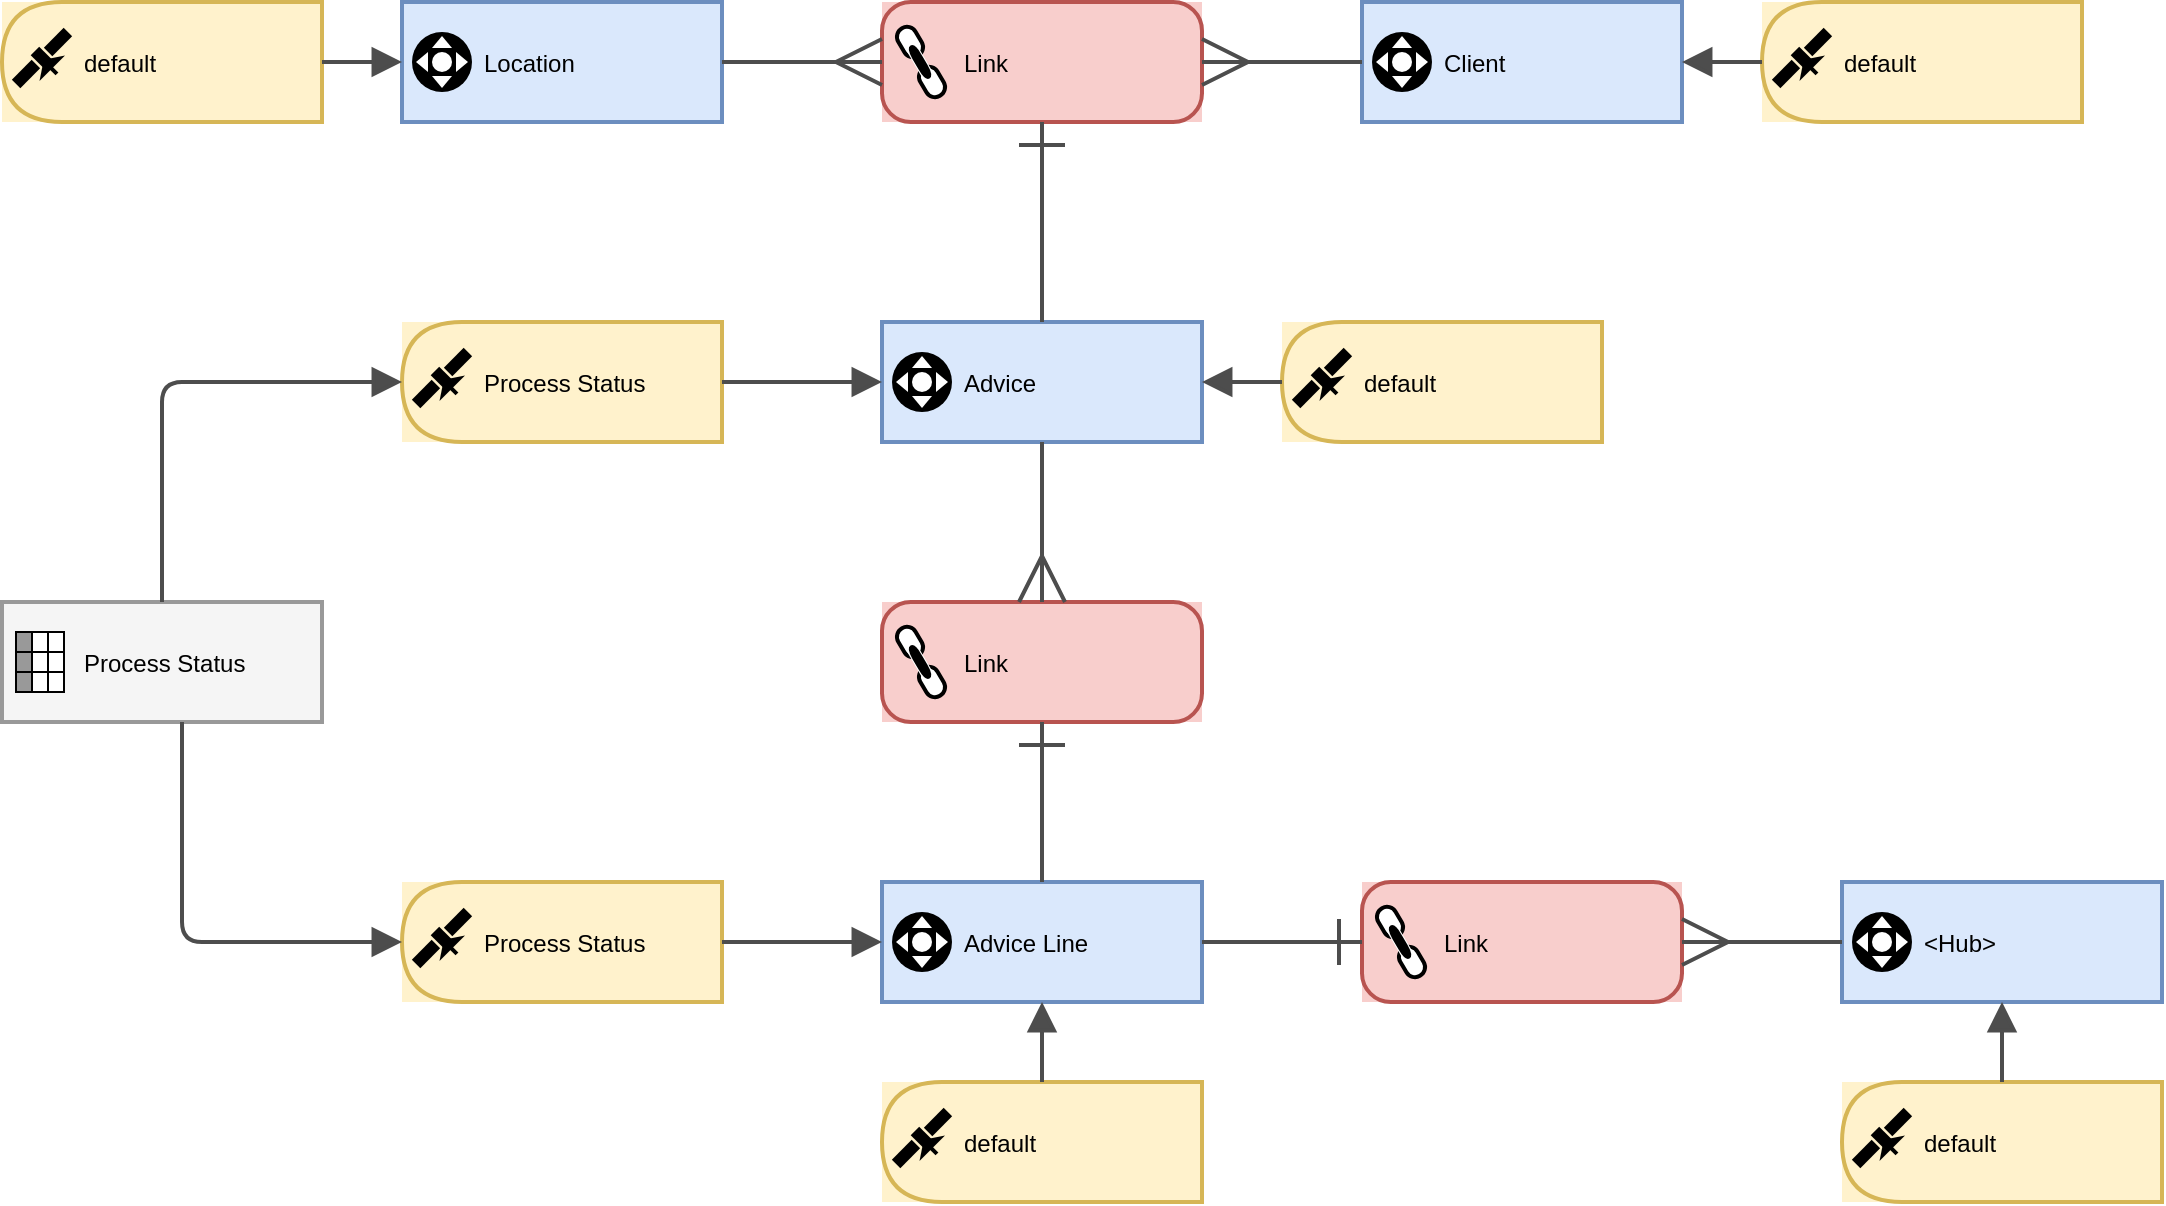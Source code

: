 <mxfile version="25.0.3">
  <diagram name="Seite-1" id="GdJKFYjglcCsdlnulnRX">
    <mxGraphModel dx="1728" dy="929" grid="1" gridSize="10" guides="1" tooltips="1" connect="1" arrows="1" fold="1" page="1" pageScale="1" pageWidth="827" pageHeight="1169" math="0" shadow="0">
      <root>
        <mxCell id="0" />
        <mxCell id="1" parent="0" />
        <object label="default" btelligentShapeType="Satellite" btelligentLibrary="ELM" id="yP72qEaSYgZoqVM0F208-1">
          <mxCell style="group;verticalAlign=middle;align=left;spacingLeft=39;fillColor=#fff2cc;strokeColor=none;connectable=1;" vertex="1" connectable="0" parent="1">
            <mxGeometry x="80" y="720" width="160" height="60" as="geometry" />
          </mxCell>
        </object>
        <object label="" ELM="Satellite" id="yP72qEaSYgZoqVM0F208-2">
          <mxCell style="shape=delay;whiteSpace=wrap;html=1;rotation=-180;fillColor=none;strokeColor=#d6b656;backgroundOutline=0;connectable=0;noLabel=1;fillOpacity=100;strokeWidth=2;editable=0;" vertex="1" parent="yP72qEaSYgZoqVM0F208-1">
            <mxGeometry width="160" height="60" as="geometry" />
          </mxCell>
        </object>
        <mxCell id="yP72qEaSYgZoqVM0F208-3" value="" style="group;rotation=-45;movable=0;resizable=0;rotatable=0;deletable=0;editable=0;locked=1;connectable=0;" vertex="1" connectable="0" parent="yP72qEaSYgZoqVM0F208-1">
          <mxGeometry x="4" y="22" width="36" height="16" as="geometry" />
        </mxCell>
        <mxCell id="yP72qEaSYgZoqVM0F208-4" value="" style="rounded=0;whiteSpace=wrap;html=1;strokeColor=none;fillColor=#000000;rotation=-45;movable=0;resizable=0;rotatable=0;deletable=0;editable=0;locked=1;connectable=0;" vertex="1" parent="yP72qEaSYgZoqVM0F208-3">
          <mxGeometry x="13" y="1" width="6" height="10" as="geometry" />
        </mxCell>
        <mxCell id="yP72qEaSYgZoqVM0F208-5" value="" style="rounded=0;whiteSpace=wrap;html=1;strokeColor=none;fillColor=#000000;rotation=-45;movable=0;resizable=0;rotatable=0;deletable=0;editable=0;locked=1;connectable=0;" vertex="1" parent="yP72qEaSYgZoqVM0F208-3">
          <mxGeometry x="17" y="-5" width="14" height="6" as="geometry" />
        </mxCell>
        <mxCell id="yP72qEaSYgZoqVM0F208-6" value="" style="rounded=0;whiteSpace=wrap;html=1;strokeColor=none;fillColor=#000000;rotation=-45;movable=0;resizable=0;rotatable=0;deletable=0;editable=0;locked=1;connectable=0;" vertex="1" parent="yP72qEaSYgZoqVM0F208-3">
          <mxGeometry x="1" y="11" width="14" height="6" as="geometry" />
        </mxCell>
        <mxCell id="yP72qEaSYgZoqVM0F208-7" value="" style="triangle;whiteSpace=wrap;html=1;strokeColor=none;fillColor=#000000;rotation=-135;movable=0;resizable=0;rotatable=0;deletable=0;editable=0;locked=1;connectable=0;" vertex="1" parent="yP72qEaSYgZoqVM0F208-3">
          <mxGeometry x="16" width="6" height="18" as="geometry" />
        </mxCell>
        <mxCell id="yP72qEaSYgZoqVM0F208-8" value="" style="rounded=0;whiteSpace=wrap;html=1;strokeColor=none;fillColor=#000000;rotation=-45;movable=0;resizable=0;rotatable=0;deletable=0;editable=0;locked=1;connectable=0;" vertex="1" parent="yP72qEaSYgZoqVM0F208-3">
          <mxGeometry x="20" y="8" width="2" height="7" as="geometry" />
        </mxCell>
        <object label="Location" btelligentShapeType="Hub" btelligentLibrary="ELM" id="yP72qEaSYgZoqVM0F208-9">
          <mxCell style="group;verticalAlign=middle;align=left;spacingLeft=39;fillColor=#dae8fc;strokeColor=#6c8ebf;connectable=1;" vertex="1" connectable="0" parent="1">
            <mxGeometry x="280" y="720" width="160" height="60" as="geometry" />
          </mxCell>
        </object>
        <object label="" ELM="Hub" id="yP72qEaSYgZoqVM0F208-10">
          <mxCell style="rounded=0;whiteSpace=wrap;html=1;fillColor=none;strokeColor=#6c8ebf;strokeWidth=2;connectable=0;noLabel=1;editable=0;" vertex="1" parent="yP72qEaSYgZoqVM0F208-9">
            <mxGeometry width="160" height="60" as="geometry" />
          </mxCell>
        </object>
        <mxCell id="yP72qEaSYgZoqVM0F208-11" value="" style="group;movable=0;resizable=0;rotatable=0;deletable=0;editable=0;locked=1;connectable=0;" vertex="1" connectable="0" parent="yP72qEaSYgZoqVM0F208-9">
          <mxGeometry x="5" y="15" width="30" height="30" as="geometry" />
        </mxCell>
        <mxCell id="yP72qEaSYgZoqVM0F208-12" value="" style="verticalLabelPosition=bottom;verticalAlign=top;html=1;shape=mxgraph.flowchart.on-page_reference;strokeColor=none;fillColor=#000000;movable=0;resizable=0;rotatable=0;deletable=0;editable=0;locked=1;connectable=0;" vertex="1" parent="yP72qEaSYgZoqVM0F208-11">
          <mxGeometry width="30" height="30" as="geometry" />
        </mxCell>
        <mxCell id="yP72qEaSYgZoqVM0F208-13" value="" style="verticalLabelPosition=bottom;verticalAlign=top;html=1;shape=mxgraph.flowchart.on-page_reference;strokeColor=none;fillColor=#FFFFFF;movable=0;resizable=0;rotatable=0;deletable=0;editable=0;locked=1;connectable=0;" vertex="1" parent="yP72qEaSYgZoqVM0F208-11">
          <mxGeometry x="10" y="10" width="10" height="10" as="geometry" />
        </mxCell>
        <mxCell id="yP72qEaSYgZoqVM0F208-14" value="" style="triangle;whiteSpace=wrap;html=1;strokeColor=none;rounded=0;movable=0;resizable=0;rotatable=0;deletable=0;editable=0;locked=1;connectable=0;" vertex="1" parent="yP72qEaSYgZoqVM0F208-11">
          <mxGeometry x="22" y="10" width="6" height="10" as="geometry" />
        </mxCell>
        <mxCell id="yP72qEaSYgZoqVM0F208-15" value="" style="triangle;whiteSpace=wrap;html=1;rounded=0;rotation=-180;strokeColor=none;movable=0;resizable=0;rotatable=0;deletable=0;editable=0;locked=1;connectable=0;" vertex="1" parent="yP72qEaSYgZoqVM0F208-11">
          <mxGeometry x="2" y="10" width="6" height="10" as="geometry" />
        </mxCell>
        <mxCell id="yP72qEaSYgZoqVM0F208-16" value="" style="triangle;whiteSpace=wrap;html=1;rounded=0;rotation=90;strokeColor=none;movable=0;resizable=0;rotatable=0;deletable=0;editable=0;locked=1;connectable=0;" vertex="1" parent="yP72qEaSYgZoqVM0F208-11">
          <mxGeometry x="12" y="20" width="6" height="10" as="geometry" />
        </mxCell>
        <mxCell id="yP72qEaSYgZoqVM0F208-17" value="" style="triangle;whiteSpace=wrap;html=1;rounded=0;rotation=-90;strokeColor=none;movable=0;resizable=0;rotatable=0;deletable=0;editable=0;locked=1;connectable=0;" vertex="1" parent="yP72qEaSYgZoqVM0F208-11">
          <mxGeometry x="12" width="6" height="10" as="geometry" />
        </mxCell>
        <UserObject label="" btelligentShapeType="Sat-to-Hub" btelligentLibrary="ELM" id="yP72qEaSYgZoqVM0F208-18">
          <mxCell style="vsdxID=5;startArrow=none;endArrow=block;startSize=10;endSize=10;strokeColor=#4D4D4D;spacingTop=2;spacingBottom=2;spacingLeft=2;spacingRight=2;verticalAlign=middle;html=1;labelBackgroundColor=#FFFFFF;rounded=1;jumpStyle=arc;startFill=0;endFill=1;fontStyle=2;labelBorderColor=none;edgeStyle=orthogonalEdgeStyle;strokeWidth=2;" edge="1" source="yP72qEaSYgZoqVM0F208-1" target="yP72qEaSYgZoqVM0F208-9" parent="1">
            <mxGeometry relative="1" as="geometry">
              <mxPoint x="490" y="680" as="sourcePoint" />
              <mxPoint x="530" y="680" as="targetPoint" />
              <mxPoint as="offset" />
            </mxGeometry>
          </mxCell>
        </UserObject>
        <object label="default" btelligentShapeType="Satellite" btelligentLibrary="ELM" id="yP72qEaSYgZoqVM0F208-19">
          <mxCell style="group;verticalAlign=middle;align=left;spacingLeft=39;fillColor=#fff2cc;strokeColor=none;connectable=1;" vertex="1" connectable="0" parent="1">
            <mxGeometry x="960" y="720" width="160" height="60" as="geometry" />
          </mxCell>
        </object>
        <object label="" ELM="Satellite" id="yP72qEaSYgZoqVM0F208-20">
          <mxCell style="shape=delay;whiteSpace=wrap;html=1;rotation=-180;fillColor=none;strokeColor=#d6b656;backgroundOutline=0;connectable=0;noLabel=1;fillOpacity=100;strokeWidth=2;editable=0;" vertex="1" parent="yP72qEaSYgZoqVM0F208-19">
            <mxGeometry width="160" height="60" as="geometry" />
          </mxCell>
        </object>
        <mxCell id="yP72qEaSYgZoqVM0F208-21" value="" style="group;rotation=-45;movable=0;resizable=0;rotatable=0;deletable=0;editable=0;locked=1;connectable=0;" vertex="1" connectable="0" parent="yP72qEaSYgZoqVM0F208-19">
          <mxGeometry x="4" y="22" width="36" height="16" as="geometry" />
        </mxCell>
        <mxCell id="yP72qEaSYgZoqVM0F208-22" value="" style="rounded=0;whiteSpace=wrap;html=1;strokeColor=none;fillColor=#000000;rotation=-45;movable=0;resizable=0;rotatable=0;deletable=0;editable=0;locked=1;connectable=0;" vertex="1" parent="yP72qEaSYgZoqVM0F208-21">
          <mxGeometry x="13" y="1" width="6" height="10" as="geometry" />
        </mxCell>
        <mxCell id="yP72qEaSYgZoqVM0F208-23" value="" style="rounded=0;whiteSpace=wrap;html=1;strokeColor=none;fillColor=#000000;rotation=-45;movable=0;resizable=0;rotatable=0;deletable=0;editable=0;locked=1;connectable=0;" vertex="1" parent="yP72qEaSYgZoqVM0F208-21">
          <mxGeometry x="17" y="-5" width="14" height="6" as="geometry" />
        </mxCell>
        <mxCell id="yP72qEaSYgZoqVM0F208-24" value="" style="rounded=0;whiteSpace=wrap;html=1;strokeColor=none;fillColor=#000000;rotation=-45;movable=0;resizable=0;rotatable=0;deletable=0;editable=0;locked=1;connectable=0;" vertex="1" parent="yP72qEaSYgZoqVM0F208-21">
          <mxGeometry x="1" y="11" width="14" height="6" as="geometry" />
        </mxCell>
        <mxCell id="yP72qEaSYgZoqVM0F208-25" value="" style="triangle;whiteSpace=wrap;html=1;strokeColor=none;fillColor=#000000;rotation=-135;movable=0;resizable=0;rotatable=0;deletable=0;editable=0;locked=1;connectable=0;" vertex="1" parent="yP72qEaSYgZoqVM0F208-21">
          <mxGeometry x="16" width="6" height="18" as="geometry" />
        </mxCell>
        <mxCell id="yP72qEaSYgZoqVM0F208-26" value="" style="rounded=0;whiteSpace=wrap;html=1;strokeColor=none;fillColor=#000000;rotation=-45;movable=0;resizable=0;rotatable=0;deletable=0;editable=0;locked=1;connectable=0;" vertex="1" parent="yP72qEaSYgZoqVM0F208-21">
          <mxGeometry x="20" y="8" width="2" height="7" as="geometry" />
        </mxCell>
        <object label="Client" btelligentShapeType="Hub" btelligentLibrary="ELM" id="yP72qEaSYgZoqVM0F208-27">
          <mxCell style="group;verticalAlign=middle;align=left;spacingLeft=39;fillColor=#dae8fc;strokeColor=#6c8ebf;connectable=1;" vertex="1" connectable="0" parent="1">
            <mxGeometry x="760" y="720" width="160" height="60" as="geometry" />
          </mxCell>
        </object>
        <object label="" ELM="Hub" id="yP72qEaSYgZoqVM0F208-28">
          <mxCell style="rounded=0;whiteSpace=wrap;html=1;fillColor=none;strokeColor=#6c8ebf;strokeWidth=2;connectable=0;noLabel=1;editable=0;" vertex="1" parent="yP72qEaSYgZoqVM0F208-27">
            <mxGeometry width="160" height="60" as="geometry" />
          </mxCell>
        </object>
        <mxCell id="yP72qEaSYgZoqVM0F208-29" value="" style="group;movable=0;resizable=0;rotatable=0;deletable=0;editable=0;locked=1;connectable=0;" vertex="1" connectable="0" parent="yP72qEaSYgZoqVM0F208-27">
          <mxGeometry x="5" y="15" width="30" height="30" as="geometry" />
        </mxCell>
        <mxCell id="yP72qEaSYgZoqVM0F208-30" value="" style="verticalLabelPosition=bottom;verticalAlign=top;html=1;shape=mxgraph.flowchart.on-page_reference;strokeColor=none;fillColor=#000000;movable=0;resizable=0;rotatable=0;deletable=0;editable=0;locked=1;connectable=0;" vertex="1" parent="yP72qEaSYgZoqVM0F208-29">
          <mxGeometry width="30" height="30" as="geometry" />
        </mxCell>
        <mxCell id="yP72qEaSYgZoqVM0F208-31" value="" style="verticalLabelPosition=bottom;verticalAlign=top;html=1;shape=mxgraph.flowchart.on-page_reference;strokeColor=none;fillColor=#FFFFFF;movable=0;resizable=0;rotatable=0;deletable=0;editable=0;locked=1;connectable=0;" vertex="1" parent="yP72qEaSYgZoqVM0F208-29">
          <mxGeometry x="10" y="10" width="10" height="10" as="geometry" />
        </mxCell>
        <mxCell id="yP72qEaSYgZoqVM0F208-32" value="" style="triangle;whiteSpace=wrap;html=1;strokeColor=none;rounded=0;movable=0;resizable=0;rotatable=0;deletable=0;editable=0;locked=1;connectable=0;" vertex="1" parent="yP72qEaSYgZoqVM0F208-29">
          <mxGeometry x="22" y="10" width="6" height="10" as="geometry" />
        </mxCell>
        <mxCell id="yP72qEaSYgZoqVM0F208-33" value="" style="triangle;whiteSpace=wrap;html=1;rounded=0;rotation=-180;strokeColor=none;movable=0;resizable=0;rotatable=0;deletable=0;editable=0;locked=1;connectable=0;" vertex="1" parent="yP72qEaSYgZoqVM0F208-29">
          <mxGeometry x="2" y="10" width="6" height="10" as="geometry" />
        </mxCell>
        <mxCell id="yP72qEaSYgZoqVM0F208-34" value="" style="triangle;whiteSpace=wrap;html=1;rounded=0;rotation=90;strokeColor=none;movable=0;resizable=0;rotatable=0;deletable=0;editable=0;locked=1;connectable=0;" vertex="1" parent="yP72qEaSYgZoqVM0F208-29">
          <mxGeometry x="12" y="20" width="6" height="10" as="geometry" />
        </mxCell>
        <mxCell id="yP72qEaSYgZoqVM0F208-35" value="" style="triangle;whiteSpace=wrap;html=1;rounded=0;rotation=-90;strokeColor=none;movable=0;resizable=0;rotatable=0;deletable=0;editable=0;locked=1;connectable=0;" vertex="1" parent="yP72qEaSYgZoqVM0F208-29">
          <mxGeometry x="12" width="6" height="10" as="geometry" />
        </mxCell>
        <UserObject label="" btelligentShapeType="Sat-to-Hub" btelligentLibrary="ELM" id="yP72qEaSYgZoqVM0F208-36">
          <mxCell style="vsdxID=5;startArrow=none;endArrow=block;startSize=10;endSize=10;strokeColor=#4D4D4D;spacingTop=2;spacingBottom=2;spacingLeft=2;spacingRight=2;verticalAlign=middle;html=1;labelBackgroundColor=#FFFFFF;rounded=1;jumpStyle=arc;startFill=0;endFill=1;fontStyle=2;labelBorderColor=none;edgeStyle=orthogonalEdgeStyle;strokeWidth=2;" edge="1" source="yP72qEaSYgZoqVM0F208-19" target="yP72qEaSYgZoqVM0F208-27" parent="1">
            <mxGeometry relative="1" as="geometry">
              <mxPoint x="970" y="680" as="sourcePoint" />
              <mxPoint x="1010" y="680" as="targetPoint" />
              <mxPoint as="offset" />
            </mxGeometry>
          </mxCell>
        </UserObject>
        <object label="Link" btelligentShapeType="Link" btelligentLibrary="ELM" id="yP72qEaSYgZoqVM0F208-37">
          <mxCell style="group;verticalAlign=middle;align=left;spacingLeft=39;fillColor=#f8cecc;strokeColor=none;connectable=1;" vertex="1" connectable="0" parent="1">
            <mxGeometry x="520" y="720" width="160" height="60" as="geometry" />
          </mxCell>
        </object>
        <object label="" ELM="Link" id="yP72qEaSYgZoqVM0F208-38">
          <mxCell style="rounded=1;whiteSpace=wrap;html=1;fillColor=none;strokeColor=#b85450;strokeWidth=2;arcSize=24;noLabel=1;connectable=0;editable=0;" vertex="1" parent="yP72qEaSYgZoqVM0F208-37">
            <mxGeometry width="160" height="60" as="geometry" />
          </mxCell>
        </object>
        <mxCell id="yP72qEaSYgZoqVM0F208-39" value="" style="group;rotation=60;movable=0;resizable=0;rotatable=0;deletable=0;editable=0;locked=1;connectable=0;" vertex="1" connectable="0" parent="yP72qEaSYgZoqVM0F208-37">
          <mxGeometry y="25" width="38" height="10" as="geometry" />
        </mxCell>
        <mxCell id="yP72qEaSYgZoqVM0F208-40" value="" style="strokeWidth=2;html=1;shape=mxgraph.flowchart.terminator;whiteSpace=wrap;rotation=60;movable=0;resizable=0;rotatable=0;deletable=0;editable=0;locked=1;connectable=0;" vertex="1" parent="yP72qEaSYgZoqVM0F208-39">
          <mxGeometry x="6" y="-10" width="16" height="10" as="geometry" />
        </mxCell>
        <mxCell id="yP72qEaSYgZoqVM0F208-41" value="" style="strokeWidth=2;html=1;shape=mxgraph.flowchart.terminator;whiteSpace=wrap;rotation=60;movable=0;resizable=0;rotatable=0;deletable=0;editable=0;locked=1;connectable=0;" vertex="1" parent="yP72qEaSYgZoqVM0F208-39">
          <mxGeometry x="17" y="10" width="16" height="10" as="geometry" />
        </mxCell>
        <mxCell id="yP72qEaSYgZoqVM0F208-42" value="" style="verticalLabelPosition=bottom;verticalAlign=top;html=1;shape=mxgraph.basic.rect;fillColor2=none;strokeWidth=1;size=20;indent=5;fillColor=#FFFFFF;strokeColor=none;rotation=60;movable=0;resizable=0;rotatable=0;deletable=0;editable=0;locked=1;connectable=0;" vertex="1" parent="yP72qEaSYgZoqVM0F208-39">
          <mxGeometry x="9" y="2" width="20" height="6" as="geometry" />
        </mxCell>
        <mxCell id="yP72qEaSYgZoqVM0F208-43" value="" style="strokeWidth=3;html=1;shape=mxgraph.flowchart.terminator;whiteSpace=wrap;rotation=60;movable=0;resizable=0;rotatable=0;deletable=0;editable=0;locked=1;connectable=0;" vertex="1" parent="yP72qEaSYgZoqVM0F208-39">
          <mxGeometry x="11" y="4" width="16" height="2" as="geometry" />
        </mxCell>
        <object label="default" btelligentShapeType="Satellite" btelligentLibrary="ELM" id="yP72qEaSYgZoqVM0F208-44">
          <mxCell style="group;verticalAlign=middle;align=left;spacingLeft=39;fillColor=#fff2cc;strokeColor=none;connectable=1;" vertex="1" connectable="0" parent="1">
            <mxGeometry x="720" y="880" width="160" height="60" as="geometry" />
          </mxCell>
        </object>
        <object label="" ELM="Satellite" id="yP72qEaSYgZoqVM0F208-45">
          <mxCell style="shape=delay;whiteSpace=wrap;html=1;rotation=-180;fillColor=none;strokeColor=#d6b656;backgroundOutline=0;connectable=0;noLabel=1;fillOpacity=100;strokeWidth=2;editable=0;" vertex="1" parent="yP72qEaSYgZoqVM0F208-44">
            <mxGeometry width="160" height="60" as="geometry" />
          </mxCell>
        </object>
        <mxCell id="yP72qEaSYgZoqVM0F208-46" value="" style="group;rotation=-45;movable=0;resizable=0;rotatable=0;deletable=0;editable=0;locked=1;connectable=0;" vertex="1" connectable="0" parent="yP72qEaSYgZoqVM0F208-44">
          <mxGeometry x="4" y="22" width="36" height="16" as="geometry" />
        </mxCell>
        <mxCell id="yP72qEaSYgZoqVM0F208-47" value="" style="rounded=0;whiteSpace=wrap;html=1;strokeColor=none;fillColor=#000000;rotation=-45;movable=0;resizable=0;rotatable=0;deletable=0;editable=0;locked=1;connectable=0;" vertex="1" parent="yP72qEaSYgZoqVM0F208-46">
          <mxGeometry x="13" y="1" width="6" height="10" as="geometry" />
        </mxCell>
        <mxCell id="yP72qEaSYgZoqVM0F208-48" value="" style="rounded=0;whiteSpace=wrap;html=1;strokeColor=none;fillColor=#000000;rotation=-45;movable=0;resizable=0;rotatable=0;deletable=0;editable=0;locked=1;connectable=0;" vertex="1" parent="yP72qEaSYgZoqVM0F208-46">
          <mxGeometry x="17" y="-5" width="14" height="6" as="geometry" />
        </mxCell>
        <mxCell id="yP72qEaSYgZoqVM0F208-49" value="" style="rounded=0;whiteSpace=wrap;html=1;strokeColor=none;fillColor=#000000;rotation=-45;movable=0;resizable=0;rotatable=0;deletable=0;editable=0;locked=1;connectable=0;" vertex="1" parent="yP72qEaSYgZoqVM0F208-46">
          <mxGeometry x="1" y="11" width="14" height="6" as="geometry" />
        </mxCell>
        <mxCell id="yP72qEaSYgZoqVM0F208-50" value="" style="triangle;whiteSpace=wrap;html=1;strokeColor=none;fillColor=#000000;rotation=-135;movable=0;resizable=0;rotatable=0;deletable=0;editable=0;locked=1;connectable=0;" vertex="1" parent="yP72qEaSYgZoqVM0F208-46">
          <mxGeometry x="16" width="6" height="18" as="geometry" />
        </mxCell>
        <mxCell id="yP72qEaSYgZoqVM0F208-51" value="" style="rounded=0;whiteSpace=wrap;html=1;strokeColor=none;fillColor=#000000;rotation=-45;movable=0;resizable=0;rotatable=0;deletable=0;editable=0;locked=1;connectable=0;" vertex="1" parent="yP72qEaSYgZoqVM0F208-46">
          <mxGeometry x="20" y="8" width="2" height="7" as="geometry" />
        </mxCell>
        <object label="Advice" btelligentShapeType="Hub" btelligentLibrary="ELM" id="yP72qEaSYgZoqVM0F208-52">
          <mxCell style="group;verticalAlign=middle;align=left;spacingLeft=39;fillColor=#dae8fc;strokeColor=#6c8ebf;connectable=1;" vertex="1" connectable="0" parent="1">
            <mxGeometry x="520" y="880" width="160" height="60" as="geometry" />
          </mxCell>
        </object>
        <object label="" ELM="Hub" id="yP72qEaSYgZoqVM0F208-53">
          <mxCell style="rounded=0;whiteSpace=wrap;html=1;fillColor=none;strokeColor=#6c8ebf;strokeWidth=2;connectable=0;noLabel=1;editable=0;" vertex="1" parent="yP72qEaSYgZoqVM0F208-52">
            <mxGeometry width="160" height="60" as="geometry" />
          </mxCell>
        </object>
        <mxCell id="yP72qEaSYgZoqVM0F208-54" value="" style="group;movable=0;resizable=0;rotatable=0;deletable=0;editable=0;locked=1;connectable=0;" vertex="1" connectable="0" parent="yP72qEaSYgZoqVM0F208-52">
          <mxGeometry x="5" y="15" width="30" height="30" as="geometry" />
        </mxCell>
        <mxCell id="yP72qEaSYgZoqVM0F208-55" value="" style="verticalLabelPosition=bottom;verticalAlign=top;html=1;shape=mxgraph.flowchart.on-page_reference;strokeColor=none;fillColor=#000000;movable=0;resizable=0;rotatable=0;deletable=0;editable=0;locked=1;connectable=0;" vertex="1" parent="yP72qEaSYgZoqVM0F208-54">
          <mxGeometry width="30" height="30" as="geometry" />
        </mxCell>
        <mxCell id="yP72qEaSYgZoqVM0F208-56" value="" style="verticalLabelPosition=bottom;verticalAlign=top;html=1;shape=mxgraph.flowchart.on-page_reference;strokeColor=none;fillColor=#FFFFFF;movable=0;resizable=0;rotatable=0;deletable=0;editable=0;locked=1;connectable=0;" vertex="1" parent="yP72qEaSYgZoqVM0F208-54">
          <mxGeometry x="10" y="10" width="10" height="10" as="geometry" />
        </mxCell>
        <mxCell id="yP72qEaSYgZoqVM0F208-57" value="" style="triangle;whiteSpace=wrap;html=1;strokeColor=none;rounded=0;movable=0;resizable=0;rotatable=0;deletable=0;editable=0;locked=1;connectable=0;" vertex="1" parent="yP72qEaSYgZoqVM0F208-54">
          <mxGeometry x="22" y="10" width="6" height="10" as="geometry" />
        </mxCell>
        <mxCell id="yP72qEaSYgZoqVM0F208-58" value="" style="triangle;whiteSpace=wrap;html=1;rounded=0;rotation=-180;strokeColor=none;movable=0;resizable=0;rotatable=0;deletable=0;editable=0;locked=1;connectable=0;" vertex="1" parent="yP72qEaSYgZoqVM0F208-54">
          <mxGeometry x="2" y="10" width="6" height="10" as="geometry" />
        </mxCell>
        <mxCell id="yP72qEaSYgZoqVM0F208-59" value="" style="triangle;whiteSpace=wrap;html=1;rounded=0;rotation=90;strokeColor=none;movable=0;resizable=0;rotatable=0;deletable=0;editable=0;locked=1;connectable=0;" vertex="1" parent="yP72qEaSYgZoqVM0F208-54">
          <mxGeometry x="12" y="20" width="6" height="10" as="geometry" />
        </mxCell>
        <mxCell id="yP72qEaSYgZoqVM0F208-60" value="" style="triangle;whiteSpace=wrap;html=1;rounded=0;rotation=-90;strokeColor=none;movable=0;resizable=0;rotatable=0;deletable=0;editable=0;locked=1;connectable=0;" vertex="1" parent="yP72qEaSYgZoqVM0F208-54">
          <mxGeometry x="12" width="6" height="10" as="geometry" />
        </mxCell>
        <UserObject label="" btelligentShapeType="Sat-to-Hub" btelligentLibrary="ELM" id="yP72qEaSYgZoqVM0F208-61">
          <mxCell style="vsdxID=5;startArrow=none;endArrow=block;startSize=10;endSize=10;strokeColor=#4D4D4D;spacingTop=2;spacingBottom=2;spacingLeft=2;spacingRight=2;verticalAlign=middle;html=1;labelBackgroundColor=#FFFFFF;rounded=1;jumpStyle=arc;startFill=0;endFill=1;fontStyle=2;labelBorderColor=none;edgeStyle=orthogonalEdgeStyle;strokeWidth=2;" edge="1" source="yP72qEaSYgZoqVM0F208-44" target="yP72qEaSYgZoqVM0F208-52" parent="1">
            <mxGeometry relative="1" as="geometry">
              <mxPoint x="730" y="840" as="sourcePoint" />
              <mxPoint x="770" y="840" as="targetPoint" />
              <mxPoint as="offset" />
            </mxGeometry>
          </mxCell>
        </UserObject>
        <object label="" btelligentShapeType="Hub-to-Link-1" btelligentLibrary="ELM" id="yP72qEaSYgZoqVM0F208-62">
          <mxCell style="endArrow=ERone;html=1;rounded=1;endSize=20;endFill=0;edgeStyle=orthogonalEdgeStyle;strokeWidth=2;strokeColor=#4D4D4D;" edge="1" parent="1" source="yP72qEaSYgZoqVM0F208-52" target="yP72qEaSYgZoqVM0F208-37">
            <mxGeometry width="50" height="50" relative="1" as="geometry">
              <mxPoint x="490" y="740" as="sourcePoint" />
              <mxPoint x="490" y="680" as="targetPoint" />
            </mxGeometry>
          </mxCell>
        </object>
        <object label="" btelligentShapeType="Hub-to-Link-N" btelligentLibrary="ELM" id="yP72qEaSYgZoqVM0F208-63">
          <mxCell style="endArrow=ERmany;html=1;rounded=1;endSize=20;endFill=0;edgeStyle=orthogonalEdgeStyle;curved=0;strokeWidth=2;strokeColor=#4D4D4D;" edge="1" parent="1" source="yP72qEaSYgZoqVM0F208-9" target="yP72qEaSYgZoqVM0F208-37">
            <mxGeometry width="50" height="50" relative="1" as="geometry">
              <mxPoint x="370" y="540" as="sourcePoint" />
              <mxPoint x="370" y="600" as="targetPoint" />
            </mxGeometry>
          </mxCell>
        </object>
        <object label="" btelligentShapeType="Hub-to-Link-N" btelligentLibrary="ELM" id="yP72qEaSYgZoqVM0F208-64">
          <mxCell style="endArrow=ERmany;html=1;rounded=1;endSize=20;endFill=0;edgeStyle=orthogonalEdgeStyle;curved=0;strokeWidth=2;strokeColor=#4D4D4D;" edge="1" parent="1" source="yP72qEaSYgZoqVM0F208-27" target="yP72qEaSYgZoqVM0F208-37">
            <mxGeometry width="50" height="50" relative="1" as="geometry">
              <mxPoint x="410" y="760" as="sourcePoint" />
              <mxPoint x="530" y="760" as="targetPoint" />
            </mxGeometry>
          </mxCell>
        </object>
        <object label="default" btelligentShapeType="Satellite" btelligentLibrary="ELM" id="yP72qEaSYgZoqVM0F208-65">
          <mxCell style="group;verticalAlign=middle;align=left;spacingLeft=39;fillColor=#fff2cc;strokeColor=none;connectable=1;" vertex="1" connectable="0" parent="1">
            <mxGeometry x="520" y="1260" width="160" height="60" as="geometry" />
          </mxCell>
        </object>
        <object label="" ELM="Satellite" id="yP72qEaSYgZoqVM0F208-66">
          <mxCell style="shape=delay;whiteSpace=wrap;html=1;rotation=-180;fillColor=none;strokeColor=#d6b656;backgroundOutline=0;connectable=0;noLabel=1;fillOpacity=100;strokeWidth=2;editable=0;" vertex="1" parent="yP72qEaSYgZoqVM0F208-65">
            <mxGeometry width="160" height="60" as="geometry" />
          </mxCell>
        </object>
        <mxCell id="yP72qEaSYgZoqVM0F208-67" value="" style="group;rotation=-45;movable=0;resizable=0;rotatable=0;deletable=0;editable=0;locked=1;connectable=0;" vertex="1" connectable="0" parent="yP72qEaSYgZoqVM0F208-65">
          <mxGeometry x="4" y="22" width="36" height="16" as="geometry" />
        </mxCell>
        <mxCell id="yP72qEaSYgZoqVM0F208-68" value="" style="rounded=0;whiteSpace=wrap;html=1;strokeColor=none;fillColor=#000000;rotation=-45;movable=0;resizable=0;rotatable=0;deletable=0;editable=0;locked=1;connectable=0;" vertex="1" parent="yP72qEaSYgZoqVM0F208-67">
          <mxGeometry x="13" y="1" width="6" height="10" as="geometry" />
        </mxCell>
        <mxCell id="yP72qEaSYgZoqVM0F208-69" value="" style="rounded=0;whiteSpace=wrap;html=1;strokeColor=none;fillColor=#000000;rotation=-45;movable=0;resizable=0;rotatable=0;deletable=0;editable=0;locked=1;connectable=0;" vertex="1" parent="yP72qEaSYgZoqVM0F208-67">
          <mxGeometry x="17" y="-5" width="14" height="6" as="geometry" />
        </mxCell>
        <mxCell id="yP72qEaSYgZoqVM0F208-70" value="" style="rounded=0;whiteSpace=wrap;html=1;strokeColor=none;fillColor=#000000;rotation=-45;movable=0;resizable=0;rotatable=0;deletable=0;editable=0;locked=1;connectable=0;" vertex="1" parent="yP72qEaSYgZoqVM0F208-67">
          <mxGeometry x="1" y="11" width="14" height="6" as="geometry" />
        </mxCell>
        <mxCell id="yP72qEaSYgZoqVM0F208-71" value="" style="triangle;whiteSpace=wrap;html=1;strokeColor=none;fillColor=#000000;rotation=-135;movable=0;resizable=0;rotatable=0;deletable=0;editable=0;locked=1;connectable=0;" vertex="1" parent="yP72qEaSYgZoqVM0F208-67">
          <mxGeometry x="16" width="6" height="18" as="geometry" />
        </mxCell>
        <mxCell id="yP72qEaSYgZoqVM0F208-72" value="" style="rounded=0;whiteSpace=wrap;html=1;strokeColor=none;fillColor=#000000;rotation=-45;movable=0;resizable=0;rotatable=0;deletable=0;editable=0;locked=1;connectable=0;" vertex="1" parent="yP72qEaSYgZoqVM0F208-67">
          <mxGeometry x="20" y="8" width="2" height="7" as="geometry" />
        </mxCell>
        <object label="Advice Line" btelligentShapeType="Hub" btelligentLibrary="ELM" id="yP72qEaSYgZoqVM0F208-73">
          <mxCell style="group;verticalAlign=middle;align=left;spacingLeft=39;fillColor=#dae8fc;strokeColor=#6c8ebf;connectable=1;" vertex="1" connectable="0" parent="1">
            <mxGeometry x="520" y="1160" width="160" height="60" as="geometry" />
          </mxCell>
        </object>
        <object label="" ELM="Hub" id="yP72qEaSYgZoqVM0F208-74">
          <mxCell style="rounded=0;whiteSpace=wrap;html=1;fillColor=none;strokeColor=#6c8ebf;strokeWidth=2;connectable=0;noLabel=1;editable=0;" vertex="1" parent="yP72qEaSYgZoqVM0F208-73">
            <mxGeometry width="160" height="60" as="geometry" />
          </mxCell>
        </object>
        <mxCell id="yP72qEaSYgZoqVM0F208-75" value="" style="group;movable=0;resizable=0;rotatable=0;deletable=0;editable=0;locked=1;connectable=0;" vertex="1" connectable="0" parent="yP72qEaSYgZoqVM0F208-73">
          <mxGeometry x="5" y="15" width="30" height="30" as="geometry" />
        </mxCell>
        <mxCell id="yP72qEaSYgZoqVM0F208-76" value="" style="verticalLabelPosition=bottom;verticalAlign=top;html=1;shape=mxgraph.flowchart.on-page_reference;strokeColor=none;fillColor=#000000;movable=0;resizable=0;rotatable=0;deletable=0;editable=0;locked=1;connectable=0;" vertex="1" parent="yP72qEaSYgZoqVM0F208-75">
          <mxGeometry width="30" height="30" as="geometry" />
        </mxCell>
        <mxCell id="yP72qEaSYgZoqVM0F208-77" value="" style="verticalLabelPosition=bottom;verticalAlign=top;html=1;shape=mxgraph.flowchart.on-page_reference;strokeColor=none;fillColor=#FFFFFF;movable=0;resizable=0;rotatable=0;deletable=0;editable=0;locked=1;connectable=0;" vertex="1" parent="yP72qEaSYgZoqVM0F208-75">
          <mxGeometry x="10" y="10" width="10" height="10" as="geometry" />
        </mxCell>
        <mxCell id="yP72qEaSYgZoqVM0F208-78" value="" style="triangle;whiteSpace=wrap;html=1;strokeColor=none;rounded=0;movable=0;resizable=0;rotatable=0;deletable=0;editable=0;locked=1;connectable=0;" vertex="1" parent="yP72qEaSYgZoqVM0F208-75">
          <mxGeometry x="22" y="10" width="6" height="10" as="geometry" />
        </mxCell>
        <mxCell id="yP72qEaSYgZoqVM0F208-79" value="" style="triangle;whiteSpace=wrap;html=1;rounded=0;rotation=-180;strokeColor=none;movable=0;resizable=0;rotatable=0;deletable=0;editable=0;locked=1;connectable=0;" vertex="1" parent="yP72qEaSYgZoqVM0F208-75">
          <mxGeometry x="2" y="10" width="6" height="10" as="geometry" />
        </mxCell>
        <mxCell id="yP72qEaSYgZoqVM0F208-80" value="" style="triangle;whiteSpace=wrap;html=1;rounded=0;rotation=90;strokeColor=none;movable=0;resizable=0;rotatable=0;deletable=0;editable=0;locked=1;connectable=0;" vertex="1" parent="yP72qEaSYgZoqVM0F208-75">
          <mxGeometry x="12" y="20" width="6" height="10" as="geometry" />
        </mxCell>
        <mxCell id="yP72qEaSYgZoqVM0F208-81" value="" style="triangle;whiteSpace=wrap;html=1;rounded=0;rotation=-90;strokeColor=none;movable=0;resizable=0;rotatable=0;deletable=0;editable=0;locked=1;connectable=0;" vertex="1" parent="yP72qEaSYgZoqVM0F208-75">
          <mxGeometry x="12" width="6" height="10" as="geometry" />
        </mxCell>
        <UserObject label="" btelligentShapeType="Sat-to-Hub" btelligentLibrary="ELM" id="yP72qEaSYgZoqVM0F208-82">
          <mxCell style="vsdxID=5;startArrow=none;endArrow=block;startSize=10;endSize=10;strokeColor=#4D4D4D;spacingTop=2;spacingBottom=2;spacingLeft=2;spacingRight=2;verticalAlign=middle;html=1;labelBackgroundColor=#FFFFFF;rounded=1;jumpStyle=arc;startFill=0;endFill=1;fontStyle=2;labelBorderColor=none;edgeStyle=orthogonalEdgeStyle;strokeWidth=2;" edge="1" source="yP72qEaSYgZoqVM0F208-65" target="yP72qEaSYgZoqVM0F208-73" parent="1">
            <mxGeometry relative="1" as="geometry">
              <mxPoint x="730" y="1120" as="sourcePoint" />
              <mxPoint x="770" y="1120" as="targetPoint" />
              <mxPoint as="offset" />
            </mxGeometry>
          </mxCell>
        </UserObject>
        <object label="Link" btelligentShapeType="Link" btelligentLibrary="ELM" id="yP72qEaSYgZoqVM0F208-83">
          <mxCell style="group;verticalAlign=middle;align=left;spacingLeft=39;fillColor=#f8cecc;strokeColor=none;connectable=1;" vertex="1" connectable="0" parent="1">
            <mxGeometry x="520" y="1020" width="160" height="60" as="geometry" />
          </mxCell>
        </object>
        <object label="" ELM="Link" id="yP72qEaSYgZoqVM0F208-84">
          <mxCell style="rounded=1;whiteSpace=wrap;html=1;fillColor=none;strokeColor=#b85450;strokeWidth=2;arcSize=24;noLabel=1;connectable=0;editable=0;" vertex="1" parent="yP72qEaSYgZoqVM0F208-83">
            <mxGeometry width="160" height="60" as="geometry" />
          </mxCell>
        </object>
        <mxCell id="yP72qEaSYgZoqVM0F208-85" value="" style="group;rotation=60;movable=0;resizable=0;rotatable=0;deletable=0;editable=0;locked=1;connectable=0;" vertex="1" connectable="0" parent="yP72qEaSYgZoqVM0F208-83">
          <mxGeometry y="25" width="38" height="10" as="geometry" />
        </mxCell>
        <mxCell id="yP72qEaSYgZoqVM0F208-86" value="" style="strokeWidth=2;html=1;shape=mxgraph.flowchart.terminator;whiteSpace=wrap;rotation=60;movable=0;resizable=0;rotatable=0;deletable=0;editable=0;locked=1;connectable=0;" vertex="1" parent="yP72qEaSYgZoqVM0F208-85">
          <mxGeometry x="6" y="-10" width="16" height="10" as="geometry" />
        </mxCell>
        <mxCell id="yP72qEaSYgZoqVM0F208-87" value="" style="strokeWidth=2;html=1;shape=mxgraph.flowchart.terminator;whiteSpace=wrap;rotation=60;movable=0;resizable=0;rotatable=0;deletable=0;editable=0;locked=1;connectable=0;" vertex="1" parent="yP72qEaSYgZoqVM0F208-85">
          <mxGeometry x="17" y="10" width="16" height="10" as="geometry" />
        </mxCell>
        <mxCell id="yP72qEaSYgZoqVM0F208-88" value="" style="verticalLabelPosition=bottom;verticalAlign=top;html=1;shape=mxgraph.basic.rect;fillColor2=none;strokeWidth=1;size=20;indent=5;fillColor=#FFFFFF;strokeColor=none;rotation=60;movable=0;resizable=0;rotatable=0;deletable=0;editable=0;locked=1;connectable=0;" vertex="1" parent="yP72qEaSYgZoqVM0F208-85">
          <mxGeometry x="9" y="2" width="20" height="6" as="geometry" />
        </mxCell>
        <mxCell id="yP72qEaSYgZoqVM0F208-89" value="" style="strokeWidth=3;html=1;shape=mxgraph.flowchart.terminator;whiteSpace=wrap;rotation=60;movable=0;resizable=0;rotatable=0;deletable=0;editable=0;locked=1;connectable=0;" vertex="1" parent="yP72qEaSYgZoqVM0F208-85">
          <mxGeometry x="11" y="4" width="16" height="2" as="geometry" />
        </mxCell>
        <object label="" btelligentShapeType="Hub-to-Link-N" btelligentLibrary="ELM" id="yP72qEaSYgZoqVM0F208-90">
          <mxCell style="endArrow=ERmany;html=1;rounded=1;endSize=20;endFill=0;edgeStyle=orthogonalEdgeStyle;curved=0;strokeWidth=2;strokeColor=#4D4D4D;" edge="1" parent="1" source="yP72qEaSYgZoqVM0F208-52" target="yP72qEaSYgZoqVM0F208-83">
            <mxGeometry width="50" height="50" relative="1" as="geometry">
              <mxPoint x="490" y="1070" as="sourcePoint" />
              <mxPoint x="490" y="1130" as="targetPoint" />
            </mxGeometry>
          </mxCell>
        </object>
        <object label="" btelligentShapeType="Hub-to-Link-1" btelligentLibrary="ELM" id="yP72qEaSYgZoqVM0F208-91">
          <mxCell style="endArrow=ERone;html=1;rounded=1;endSize=20;endFill=0;edgeStyle=orthogonalEdgeStyle;strokeWidth=2;strokeColor=#4D4D4D;" edge="1" parent="1" source="yP72qEaSYgZoqVM0F208-73" target="yP72qEaSYgZoqVM0F208-83">
            <mxGeometry width="50" height="50" relative="1" as="geometry">
              <mxPoint x="490" y="1130" as="sourcePoint" />
              <mxPoint x="490" y="1070" as="targetPoint" />
            </mxGeometry>
          </mxCell>
        </object>
        <object label="default" btelligentShapeType="Satellite" btelligentLibrary="ELM" id="yP72qEaSYgZoqVM0F208-92">
          <mxCell style="group;verticalAlign=middle;align=left;spacingLeft=39;fillColor=#fff2cc;strokeColor=none;connectable=1;" vertex="1" connectable="0" parent="1">
            <mxGeometry x="1000" y="1260" width="160" height="60" as="geometry" />
          </mxCell>
        </object>
        <object label="" ELM="Satellite" id="yP72qEaSYgZoqVM0F208-93">
          <mxCell style="shape=delay;whiteSpace=wrap;html=1;rotation=-180;fillColor=none;strokeColor=#d6b656;backgroundOutline=0;connectable=0;noLabel=1;fillOpacity=100;strokeWidth=2;editable=0;" vertex="1" parent="yP72qEaSYgZoqVM0F208-92">
            <mxGeometry width="160" height="60" as="geometry" />
          </mxCell>
        </object>
        <mxCell id="yP72qEaSYgZoqVM0F208-94" value="" style="group;rotation=-45;movable=0;resizable=0;rotatable=0;deletable=0;editable=0;locked=1;connectable=0;" vertex="1" connectable="0" parent="yP72qEaSYgZoqVM0F208-92">
          <mxGeometry x="4" y="22" width="36" height="16" as="geometry" />
        </mxCell>
        <mxCell id="yP72qEaSYgZoqVM0F208-95" value="" style="rounded=0;whiteSpace=wrap;html=1;strokeColor=none;fillColor=#000000;rotation=-45;movable=0;resizable=0;rotatable=0;deletable=0;editable=0;locked=1;connectable=0;" vertex="1" parent="yP72qEaSYgZoqVM0F208-94">
          <mxGeometry x="13" y="1" width="6" height="10" as="geometry" />
        </mxCell>
        <mxCell id="yP72qEaSYgZoqVM0F208-96" value="" style="rounded=0;whiteSpace=wrap;html=1;strokeColor=none;fillColor=#000000;rotation=-45;movable=0;resizable=0;rotatable=0;deletable=0;editable=0;locked=1;connectable=0;" vertex="1" parent="yP72qEaSYgZoqVM0F208-94">
          <mxGeometry x="17" y="-5" width="14" height="6" as="geometry" />
        </mxCell>
        <mxCell id="yP72qEaSYgZoqVM0F208-97" value="" style="rounded=0;whiteSpace=wrap;html=1;strokeColor=none;fillColor=#000000;rotation=-45;movable=0;resizable=0;rotatable=0;deletable=0;editable=0;locked=1;connectable=0;" vertex="1" parent="yP72qEaSYgZoqVM0F208-94">
          <mxGeometry x="1" y="11" width="14" height="6" as="geometry" />
        </mxCell>
        <mxCell id="yP72qEaSYgZoqVM0F208-98" value="" style="triangle;whiteSpace=wrap;html=1;strokeColor=none;fillColor=#000000;rotation=-135;movable=0;resizable=0;rotatable=0;deletable=0;editable=0;locked=1;connectable=0;" vertex="1" parent="yP72qEaSYgZoqVM0F208-94">
          <mxGeometry x="16" width="6" height="18" as="geometry" />
        </mxCell>
        <mxCell id="yP72qEaSYgZoqVM0F208-99" value="" style="rounded=0;whiteSpace=wrap;html=1;strokeColor=none;fillColor=#000000;rotation=-45;movable=0;resizable=0;rotatable=0;deletable=0;editable=0;locked=1;connectable=0;" vertex="1" parent="yP72qEaSYgZoqVM0F208-94">
          <mxGeometry x="20" y="8" width="2" height="7" as="geometry" />
        </mxCell>
        <object label="&lt;Hub&gt;" btelligentShapeType="Hub" btelligentLibrary="ELM" id="yP72qEaSYgZoqVM0F208-100">
          <mxCell style="group;verticalAlign=middle;align=left;spacingLeft=39;fillColor=#dae8fc;strokeColor=#6c8ebf;connectable=1;" vertex="1" connectable="0" parent="1">
            <mxGeometry x="1000" y="1160" width="160" height="60" as="geometry" />
          </mxCell>
        </object>
        <object label="" ELM="Hub" id="yP72qEaSYgZoqVM0F208-101">
          <mxCell style="rounded=0;whiteSpace=wrap;html=1;fillColor=none;strokeColor=#6c8ebf;strokeWidth=2;connectable=0;noLabel=1;editable=0;" vertex="1" parent="yP72qEaSYgZoqVM0F208-100">
            <mxGeometry width="160" height="60" as="geometry" />
          </mxCell>
        </object>
        <mxCell id="yP72qEaSYgZoqVM0F208-102" value="" style="group;movable=0;resizable=0;rotatable=0;deletable=0;editable=0;locked=1;connectable=0;" vertex="1" connectable="0" parent="yP72qEaSYgZoqVM0F208-100">
          <mxGeometry x="5" y="15" width="30" height="30" as="geometry" />
        </mxCell>
        <mxCell id="yP72qEaSYgZoqVM0F208-103" value="" style="verticalLabelPosition=bottom;verticalAlign=top;html=1;shape=mxgraph.flowchart.on-page_reference;strokeColor=none;fillColor=#000000;movable=0;resizable=0;rotatable=0;deletable=0;editable=0;locked=1;connectable=0;" vertex="1" parent="yP72qEaSYgZoqVM0F208-102">
          <mxGeometry width="30" height="30" as="geometry" />
        </mxCell>
        <mxCell id="yP72qEaSYgZoqVM0F208-104" value="" style="verticalLabelPosition=bottom;verticalAlign=top;html=1;shape=mxgraph.flowchart.on-page_reference;strokeColor=none;fillColor=#FFFFFF;movable=0;resizable=0;rotatable=0;deletable=0;editable=0;locked=1;connectable=0;" vertex="1" parent="yP72qEaSYgZoqVM0F208-102">
          <mxGeometry x="10" y="10" width="10" height="10" as="geometry" />
        </mxCell>
        <mxCell id="yP72qEaSYgZoqVM0F208-105" value="" style="triangle;whiteSpace=wrap;html=1;strokeColor=none;rounded=0;movable=0;resizable=0;rotatable=0;deletable=0;editable=0;locked=1;connectable=0;" vertex="1" parent="yP72qEaSYgZoqVM0F208-102">
          <mxGeometry x="22" y="10" width="6" height="10" as="geometry" />
        </mxCell>
        <mxCell id="yP72qEaSYgZoqVM0F208-106" value="" style="triangle;whiteSpace=wrap;html=1;rounded=0;rotation=-180;strokeColor=none;movable=0;resizable=0;rotatable=0;deletable=0;editable=0;locked=1;connectable=0;" vertex="1" parent="yP72qEaSYgZoqVM0F208-102">
          <mxGeometry x="2" y="10" width="6" height="10" as="geometry" />
        </mxCell>
        <mxCell id="yP72qEaSYgZoqVM0F208-107" value="" style="triangle;whiteSpace=wrap;html=1;rounded=0;rotation=90;strokeColor=none;movable=0;resizable=0;rotatable=0;deletable=0;editable=0;locked=1;connectable=0;" vertex="1" parent="yP72qEaSYgZoqVM0F208-102">
          <mxGeometry x="12" y="20" width="6" height="10" as="geometry" />
        </mxCell>
        <mxCell id="yP72qEaSYgZoqVM0F208-108" value="" style="triangle;whiteSpace=wrap;html=1;rounded=0;rotation=-90;strokeColor=none;movable=0;resizable=0;rotatable=0;deletable=0;editable=0;locked=1;connectable=0;" vertex="1" parent="yP72qEaSYgZoqVM0F208-102">
          <mxGeometry x="12" width="6" height="10" as="geometry" />
        </mxCell>
        <UserObject label="" btelligentShapeType="Sat-to-Hub" btelligentLibrary="ELM" id="yP72qEaSYgZoqVM0F208-109">
          <mxCell style="vsdxID=5;startArrow=none;endArrow=block;startSize=10;endSize=10;strokeColor=#4D4D4D;spacingTop=2;spacingBottom=2;spacingLeft=2;spacingRight=2;verticalAlign=middle;html=1;labelBackgroundColor=#FFFFFF;rounded=1;jumpStyle=arc;startFill=0;endFill=1;fontStyle=2;labelBorderColor=none;edgeStyle=orthogonalEdgeStyle;strokeWidth=2;" edge="1" source="yP72qEaSYgZoqVM0F208-92" target="yP72qEaSYgZoqVM0F208-100" parent="1">
            <mxGeometry relative="1" as="geometry">
              <mxPoint x="1210" y="1120" as="sourcePoint" />
              <mxPoint x="1250" y="1120" as="targetPoint" />
              <mxPoint as="offset" />
            </mxGeometry>
          </mxCell>
        </UserObject>
        <object label="Link" btelligentShapeType="Link" btelligentLibrary="ELM" id="yP72qEaSYgZoqVM0F208-110">
          <mxCell style="group;verticalAlign=middle;align=left;spacingLeft=39;fillColor=#f8cecc;strokeColor=none;connectable=1;" vertex="1" connectable="0" parent="1">
            <mxGeometry x="760" y="1160" width="160" height="60" as="geometry" />
          </mxCell>
        </object>
        <object label="" ELM="Link" id="yP72qEaSYgZoqVM0F208-111">
          <mxCell style="rounded=1;whiteSpace=wrap;html=1;fillColor=none;strokeColor=#b85450;strokeWidth=2;arcSize=24;noLabel=1;connectable=0;editable=0;" vertex="1" parent="yP72qEaSYgZoqVM0F208-110">
            <mxGeometry width="160" height="60" as="geometry" />
          </mxCell>
        </object>
        <mxCell id="yP72qEaSYgZoqVM0F208-112" value="" style="group;rotation=60;movable=0;resizable=0;rotatable=0;deletable=0;editable=0;locked=1;connectable=0;" vertex="1" connectable="0" parent="yP72qEaSYgZoqVM0F208-110">
          <mxGeometry y="25" width="38" height="10" as="geometry" />
        </mxCell>
        <mxCell id="yP72qEaSYgZoqVM0F208-113" value="" style="strokeWidth=2;html=1;shape=mxgraph.flowchart.terminator;whiteSpace=wrap;rotation=60;movable=0;resizable=0;rotatable=0;deletable=0;editable=0;locked=1;connectable=0;" vertex="1" parent="yP72qEaSYgZoqVM0F208-112">
          <mxGeometry x="6" y="-10" width="16" height="10" as="geometry" />
        </mxCell>
        <mxCell id="yP72qEaSYgZoqVM0F208-114" value="" style="strokeWidth=2;html=1;shape=mxgraph.flowchart.terminator;whiteSpace=wrap;rotation=60;movable=0;resizable=0;rotatable=0;deletable=0;editable=0;locked=1;connectable=0;" vertex="1" parent="yP72qEaSYgZoqVM0F208-112">
          <mxGeometry x="17" y="10" width="16" height="10" as="geometry" />
        </mxCell>
        <mxCell id="yP72qEaSYgZoqVM0F208-115" value="" style="verticalLabelPosition=bottom;verticalAlign=top;html=1;shape=mxgraph.basic.rect;fillColor2=none;strokeWidth=1;size=20;indent=5;fillColor=#FFFFFF;strokeColor=none;rotation=60;movable=0;resizable=0;rotatable=0;deletable=0;editable=0;locked=1;connectable=0;" vertex="1" parent="yP72qEaSYgZoqVM0F208-112">
          <mxGeometry x="9" y="2" width="20" height="6" as="geometry" />
        </mxCell>
        <mxCell id="yP72qEaSYgZoqVM0F208-116" value="" style="strokeWidth=3;html=1;shape=mxgraph.flowchart.terminator;whiteSpace=wrap;rotation=60;movable=0;resizable=0;rotatable=0;deletable=0;editable=0;locked=1;connectable=0;" vertex="1" parent="yP72qEaSYgZoqVM0F208-112">
          <mxGeometry x="11" y="4" width="16" height="2" as="geometry" />
        </mxCell>
        <object label="" btelligentShapeType="Hub-to-Link-1" btelligentLibrary="ELM" id="yP72qEaSYgZoqVM0F208-117">
          <mxCell style="endArrow=ERone;html=1;rounded=1;endSize=20;endFill=0;edgeStyle=orthogonalEdgeStyle;strokeWidth=2;strokeColor=#4D4D4D;" edge="1" parent="1" source="yP72qEaSYgZoqVM0F208-73" target="yP72qEaSYgZoqVM0F208-110">
            <mxGeometry width="50" height="50" relative="1" as="geometry">
              <mxPoint x="490" y="1070" as="sourcePoint" />
              <mxPoint x="490" y="1010" as="targetPoint" />
            </mxGeometry>
          </mxCell>
        </object>
        <object label="" btelligentShapeType="Hub-to-Link-N" btelligentLibrary="ELM" id="yP72qEaSYgZoqVM0F208-118">
          <mxCell style="endArrow=ERmany;html=1;rounded=1;endSize=20;endFill=0;edgeStyle=orthogonalEdgeStyle;curved=0;strokeWidth=2;strokeColor=#4D4D4D;" edge="1" parent="1" source="yP72qEaSYgZoqVM0F208-100" target="yP72qEaSYgZoqVM0F208-110">
            <mxGeometry width="50" height="50" relative="1" as="geometry">
              <mxPoint x="490" y="1010" as="sourcePoint" />
              <mxPoint x="490" y="1070" as="targetPoint" />
            </mxGeometry>
          </mxCell>
        </object>
        <object label="Process Status" btelligentShapeType="Satellite" btelligentLibrary="ELM" id="yP72qEaSYgZoqVM0F208-119">
          <mxCell style="group;verticalAlign=middle;align=left;spacingLeft=39;fillColor=#fff2cc;strokeColor=none;connectable=1;" vertex="1" connectable="0" parent="1">
            <mxGeometry x="280" y="880" width="160" height="60" as="geometry" />
          </mxCell>
        </object>
        <object label="" ELM="Satellite" id="yP72qEaSYgZoqVM0F208-120">
          <mxCell style="shape=delay;whiteSpace=wrap;html=1;rotation=-180;fillColor=none;strokeColor=#d6b656;backgroundOutline=0;connectable=0;noLabel=1;fillOpacity=100;strokeWidth=2;editable=0;" vertex="1" parent="yP72qEaSYgZoqVM0F208-119">
            <mxGeometry width="160" height="60" as="geometry" />
          </mxCell>
        </object>
        <mxCell id="yP72qEaSYgZoqVM0F208-121" value="" style="group;rotation=-45;movable=0;resizable=0;rotatable=0;deletable=0;editable=0;locked=1;connectable=0;" vertex="1" connectable="0" parent="yP72qEaSYgZoqVM0F208-119">
          <mxGeometry x="4" y="22" width="36" height="16" as="geometry" />
        </mxCell>
        <mxCell id="yP72qEaSYgZoqVM0F208-122" value="" style="rounded=0;whiteSpace=wrap;html=1;strokeColor=none;fillColor=#000000;rotation=-45;movable=0;resizable=0;rotatable=0;deletable=0;editable=0;locked=1;connectable=0;" vertex="1" parent="yP72qEaSYgZoqVM0F208-121">
          <mxGeometry x="13" y="1" width="6" height="10" as="geometry" />
        </mxCell>
        <mxCell id="yP72qEaSYgZoqVM0F208-123" value="" style="rounded=0;whiteSpace=wrap;html=1;strokeColor=none;fillColor=#000000;rotation=-45;movable=0;resizable=0;rotatable=0;deletable=0;editable=0;locked=1;connectable=0;" vertex="1" parent="yP72qEaSYgZoqVM0F208-121">
          <mxGeometry x="17" y="-5" width="14" height="6" as="geometry" />
        </mxCell>
        <mxCell id="yP72qEaSYgZoqVM0F208-124" value="" style="rounded=0;whiteSpace=wrap;html=1;strokeColor=none;fillColor=#000000;rotation=-45;movable=0;resizable=0;rotatable=0;deletable=0;editable=0;locked=1;connectable=0;" vertex="1" parent="yP72qEaSYgZoqVM0F208-121">
          <mxGeometry x="1" y="11" width="14" height="6" as="geometry" />
        </mxCell>
        <mxCell id="yP72qEaSYgZoqVM0F208-125" value="" style="triangle;whiteSpace=wrap;html=1;strokeColor=none;fillColor=#000000;rotation=-135;movable=0;resizable=0;rotatable=0;deletable=0;editable=0;locked=1;connectable=0;" vertex="1" parent="yP72qEaSYgZoqVM0F208-121">
          <mxGeometry x="16" width="6" height="18" as="geometry" />
        </mxCell>
        <mxCell id="yP72qEaSYgZoqVM0F208-126" value="" style="rounded=0;whiteSpace=wrap;html=1;strokeColor=none;fillColor=#000000;rotation=-45;movable=0;resizable=0;rotatable=0;deletable=0;editable=0;locked=1;connectable=0;" vertex="1" parent="yP72qEaSYgZoqVM0F208-121">
          <mxGeometry x="20" y="8" width="2" height="7" as="geometry" />
        </mxCell>
        <UserObject label="" btelligentShapeType="Sat-to-Hub" btelligentLibrary="ELM" id="yP72qEaSYgZoqVM0F208-127">
          <mxCell style="vsdxID=5;startArrow=none;endArrow=block;startSize=10;endSize=10;strokeColor=#4D4D4D;spacingTop=2;spacingBottom=2;spacingLeft=2;spacingRight=2;verticalAlign=middle;html=1;labelBackgroundColor=#FFFFFF;rounded=1;jumpStyle=arc;startFill=0;endFill=1;fontStyle=2;labelBorderColor=none;edgeStyle=orthogonalEdgeStyle;strokeWidth=2;" edge="1" parent="1" source="yP72qEaSYgZoqVM0F208-119" target="yP72qEaSYgZoqVM0F208-52">
            <mxGeometry relative="1" as="geometry">
              <mxPoint x="470" y="1100" as="sourcePoint" />
              <mxPoint x="510" y="1100" as="targetPoint" />
              <mxPoint as="offset" />
            </mxGeometry>
          </mxCell>
        </UserObject>
        <object label="Process Status" btelligentShapeType="Satellite" btelligentLibrary="ELM" id="yP72qEaSYgZoqVM0F208-144">
          <mxCell style="group;verticalAlign=middle;align=left;spacingLeft=39;fillColor=#fff2cc;strokeColor=none;connectable=1;" vertex="1" connectable="0" parent="1">
            <mxGeometry x="280" y="1160" width="160" height="60" as="geometry" />
          </mxCell>
        </object>
        <object label="" ELM="Satellite" id="yP72qEaSYgZoqVM0F208-145">
          <mxCell style="shape=delay;whiteSpace=wrap;html=1;rotation=-180;fillColor=none;strokeColor=#d6b656;backgroundOutline=0;connectable=0;noLabel=1;fillOpacity=100;strokeWidth=2;editable=0;" vertex="1" parent="yP72qEaSYgZoqVM0F208-144">
            <mxGeometry width="160" height="60" as="geometry" />
          </mxCell>
        </object>
        <mxCell id="yP72qEaSYgZoqVM0F208-146" value="" style="group;rotation=-45;movable=0;resizable=0;rotatable=0;deletable=0;editable=0;locked=1;connectable=0;" vertex="1" connectable="0" parent="yP72qEaSYgZoqVM0F208-144">
          <mxGeometry x="4" y="22" width="36" height="16" as="geometry" />
        </mxCell>
        <mxCell id="yP72qEaSYgZoqVM0F208-147" value="" style="rounded=0;whiteSpace=wrap;html=1;strokeColor=none;fillColor=#000000;rotation=-45;movable=0;resizable=0;rotatable=0;deletable=0;editable=0;locked=1;connectable=0;" vertex="1" parent="yP72qEaSYgZoqVM0F208-146">
          <mxGeometry x="13" y="1" width="6" height="10" as="geometry" />
        </mxCell>
        <mxCell id="yP72qEaSYgZoqVM0F208-148" value="" style="rounded=0;whiteSpace=wrap;html=1;strokeColor=none;fillColor=#000000;rotation=-45;movable=0;resizable=0;rotatable=0;deletable=0;editable=0;locked=1;connectable=0;" vertex="1" parent="yP72qEaSYgZoqVM0F208-146">
          <mxGeometry x="17" y="-5" width="14" height="6" as="geometry" />
        </mxCell>
        <mxCell id="yP72qEaSYgZoqVM0F208-149" value="" style="rounded=0;whiteSpace=wrap;html=1;strokeColor=none;fillColor=#000000;rotation=-45;movable=0;resizable=0;rotatable=0;deletable=0;editable=0;locked=1;connectable=0;" vertex="1" parent="yP72qEaSYgZoqVM0F208-146">
          <mxGeometry x="1" y="11" width="14" height="6" as="geometry" />
        </mxCell>
        <mxCell id="yP72qEaSYgZoqVM0F208-150" value="" style="triangle;whiteSpace=wrap;html=1;strokeColor=none;fillColor=#000000;rotation=-135;movable=0;resizable=0;rotatable=0;deletable=0;editable=0;locked=1;connectable=0;" vertex="1" parent="yP72qEaSYgZoqVM0F208-146">
          <mxGeometry x="16" width="6" height="18" as="geometry" />
        </mxCell>
        <mxCell id="yP72qEaSYgZoqVM0F208-151" value="" style="rounded=0;whiteSpace=wrap;html=1;strokeColor=none;fillColor=#000000;rotation=-45;movable=0;resizable=0;rotatable=0;deletable=0;editable=0;locked=1;connectable=0;" vertex="1" parent="yP72qEaSYgZoqVM0F208-146">
          <mxGeometry x="20" y="8" width="2" height="7" as="geometry" />
        </mxCell>
        <UserObject label="" btelligentShapeType="Sat-to-Hub" btelligentLibrary="ELM" id="yP72qEaSYgZoqVM0F208-152">
          <mxCell style="vsdxID=5;startArrow=none;endArrow=block;startSize=10;endSize=10;strokeColor=#4D4D4D;spacingTop=2;spacingBottom=2;spacingLeft=2;spacingRight=2;verticalAlign=middle;html=1;labelBackgroundColor=#FFFFFF;rounded=1;jumpStyle=arc;startFill=0;endFill=1;fontStyle=2;labelBorderColor=none;edgeStyle=orthogonalEdgeStyle;strokeWidth=2;" edge="1" parent="1" source="yP72qEaSYgZoqVM0F208-144" target="yP72qEaSYgZoqVM0F208-73">
            <mxGeometry relative="1" as="geometry">
              <mxPoint x="420" y="1390" as="sourcePoint" />
              <mxPoint x="470" y="1200" as="targetPoint" />
              <mxPoint as="offset" />
            </mxGeometry>
          </mxCell>
        </UserObject>
        <object label="Process Status" btelligentShapeType="Reference" btelligentLibrary="ELM" id="yP72qEaSYgZoqVM0F208-153">
          <mxCell style="group;verticalAlign=middle;align=left;spacingLeft=39;fillColor=#f5f5f5;fontColor=#000000;strokeColor=none;connectable=1;" vertex="1" connectable="0" parent="1">
            <mxGeometry x="80" y="1020" width="160" height="60" as="geometry" />
          </mxCell>
        </object>
        <object label="" ELM="non-historic Reference Table" id="yP72qEaSYgZoqVM0F208-154">
          <mxCell style="rounded=0;whiteSpace=wrap;html=1;fillColor=none;fontColor=#333333;strokeColor=#999999;strokeWidth=2;connectable=0;noLabel=1;editable=0;" vertex="1" parent="yP72qEaSYgZoqVM0F208-153">
            <mxGeometry width="160" height="60" as="geometry" />
          </mxCell>
        </object>
        <mxCell id="yP72qEaSYgZoqVM0F208-155" value="" style="group;movable=0;resizable=0;rotatable=0;deletable=0;editable=0;locked=1;connectable=0;" vertex="1" connectable="0" parent="yP72qEaSYgZoqVM0F208-153">
          <mxGeometry x="7" y="15" width="24" height="30" as="geometry" />
        </mxCell>
        <mxCell id="yP72qEaSYgZoqVM0F208-156" value="" style="rounded=0;whiteSpace=wrap;html=1;" vertex="1" parent="yP72qEaSYgZoqVM0F208-155">
          <mxGeometry x="8" width="8" height="10" as="geometry" />
        </mxCell>
        <mxCell id="yP72qEaSYgZoqVM0F208-157" value="" style="rounded=0;whiteSpace=wrap;html=1;" vertex="1" parent="yP72qEaSYgZoqVM0F208-155">
          <mxGeometry x="16" width="8" height="10" as="geometry" />
        </mxCell>
        <mxCell id="yP72qEaSYgZoqVM0F208-158" value="" style="rounded=0;whiteSpace=wrap;html=1;" vertex="1" parent="yP72qEaSYgZoqVM0F208-155">
          <mxGeometry x="8" y="10" width="8" height="10" as="geometry" />
        </mxCell>
        <mxCell id="yP72qEaSYgZoqVM0F208-159" value="" style="rounded=0;whiteSpace=wrap;html=1;" vertex="1" parent="yP72qEaSYgZoqVM0F208-155">
          <mxGeometry x="16" y="10" width="8" height="10" as="geometry" />
        </mxCell>
        <mxCell id="yP72qEaSYgZoqVM0F208-160" value="" style="rounded=0;whiteSpace=wrap;html=1;" vertex="1" parent="yP72qEaSYgZoqVM0F208-155">
          <mxGeometry x="8" y="20" width="8" height="10" as="geometry" />
        </mxCell>
        <mxCell id="yP72qEaSYgZoqVM0F208-161" value="" style="rounded=0;whiteSpace=wrap;html=1;" vertex="1" parent="yP72qEaSYgZoqVM0F208-155">
          <mxGeometry x="16" y="20" width="8" height="10" as="geometry" />
        </mxCell>
        <mxCell id="yP72qEaSYgZoqVM0F208-162" value="" style="rounded=0;whiteSpace=wrap;html=1;fillColor=#999999;" vertex="1" parent="yP72qEaSYgZoqVM0F208-155">
          <mxGeometry width="8" height="10" as="geometry" />
        </mxCell>
        <mxCell id="yP72qEaSYgZoqVM0F208-163" value="" style="rounded=0;whiteSpace=wrap;html=1;fillColor=#999999;" vertex="1" parent="yP72qEaSYgZoqVM0F208-155">
          <mxGeometry y="10" width="8" height="10" as="geometry" />
        </mxCell>
        <mxCell id="yP72qEaSYgZoqVM0F208-164" value="" style="rounded=0;whiteSpace=wrap;html=1;fillColor=#999999;" vertex="1" parent="yP72qEaSYgZoqVM0F208-155">
          <mxGeometry y="20" width="8" height="10" as="geometry" />
        </mxCell>
        <UserObject label="" btelligentShapeType="Sat-to-Hub" btelligentLibrary="ELM" id="yP72qEaSYgZoqVM0F208-165">
          <mxCell style="vsdxID=5;startArrow=none;endArrow=block;startSize=10;endSize=10;strokeColor=#4D4D4D;spacingTop=2;spacingBottom=2;spacingLeft=2;spacingRight=2;verticalAlign=middle;html=1;labelBackgroundColor=#FFFFFF;rounded=1;jumpStyle=arc;startFill=0;endFill=1;fontStyle=2;labelBorderColor=none;edgeStyle=orthogonalEdgeStyle;strokeWidth=2;" edge="1" parent="1" source="yP72qEaSYgZoqVM0F208-153" target="yP72qEaSYgZoqVM0F208-119">
            <mxGeometry relative="1" as="geometry">
              <mxPoint x="470" y="1100" as="sourcePoint" />
              <mxPoint x="510" y="1100" as="targetPoint" />
              <mxPoint as="offset" />
              <Array as="points">
                <mxPoint x="160" y="910" />
              </Array>
            </mxGeometry>
          </mxCell>
        </UserObject>
        <UserObject label="" btelligentShapeType="Sat-to-Hub" btelligentLibrary="ELM" id="yP72qEaSYgZoqVM0F208-166">
          <mxCell style="vsdxID=5;startArrow=none;endArrow=block;startSize=10;endSize=10;strokeColor=#4D4D4D;spacingTop=2;spacingBottom=2;spacingLeft=2;spacingRight=2;verticalAlign=middle;html=1;labelBackgroundColor=#FFFFFF;rounded=1;jumpStyle=arc;startFill=0;endFill=1;fontStyle=2;labelBorderColor=none;edgeStyle=orthogonalEdgeStyle;strokeWidth=2;" edge="1" parent="1" source="yP72qEaSYgZoqVM0F208-153" target="yP72qEaSYgZoqVM0F208-144">
            <mxGeometry relative="1" as="geometry">
              <mxPoint x="170" y="1050" as="sourcePoint" />
              <mxPoint x="290" y="920" as="targetPoint" />
              <mxPoint as="offset" />
              <Array as="points">
                <mxPoint x="170" y="1190" />
              </Array>
            </mxGeometry>
          </mxCell>
        </UserObject>
      </root>
    </mxGraphModel>
  </diagram>
</mxfile>
